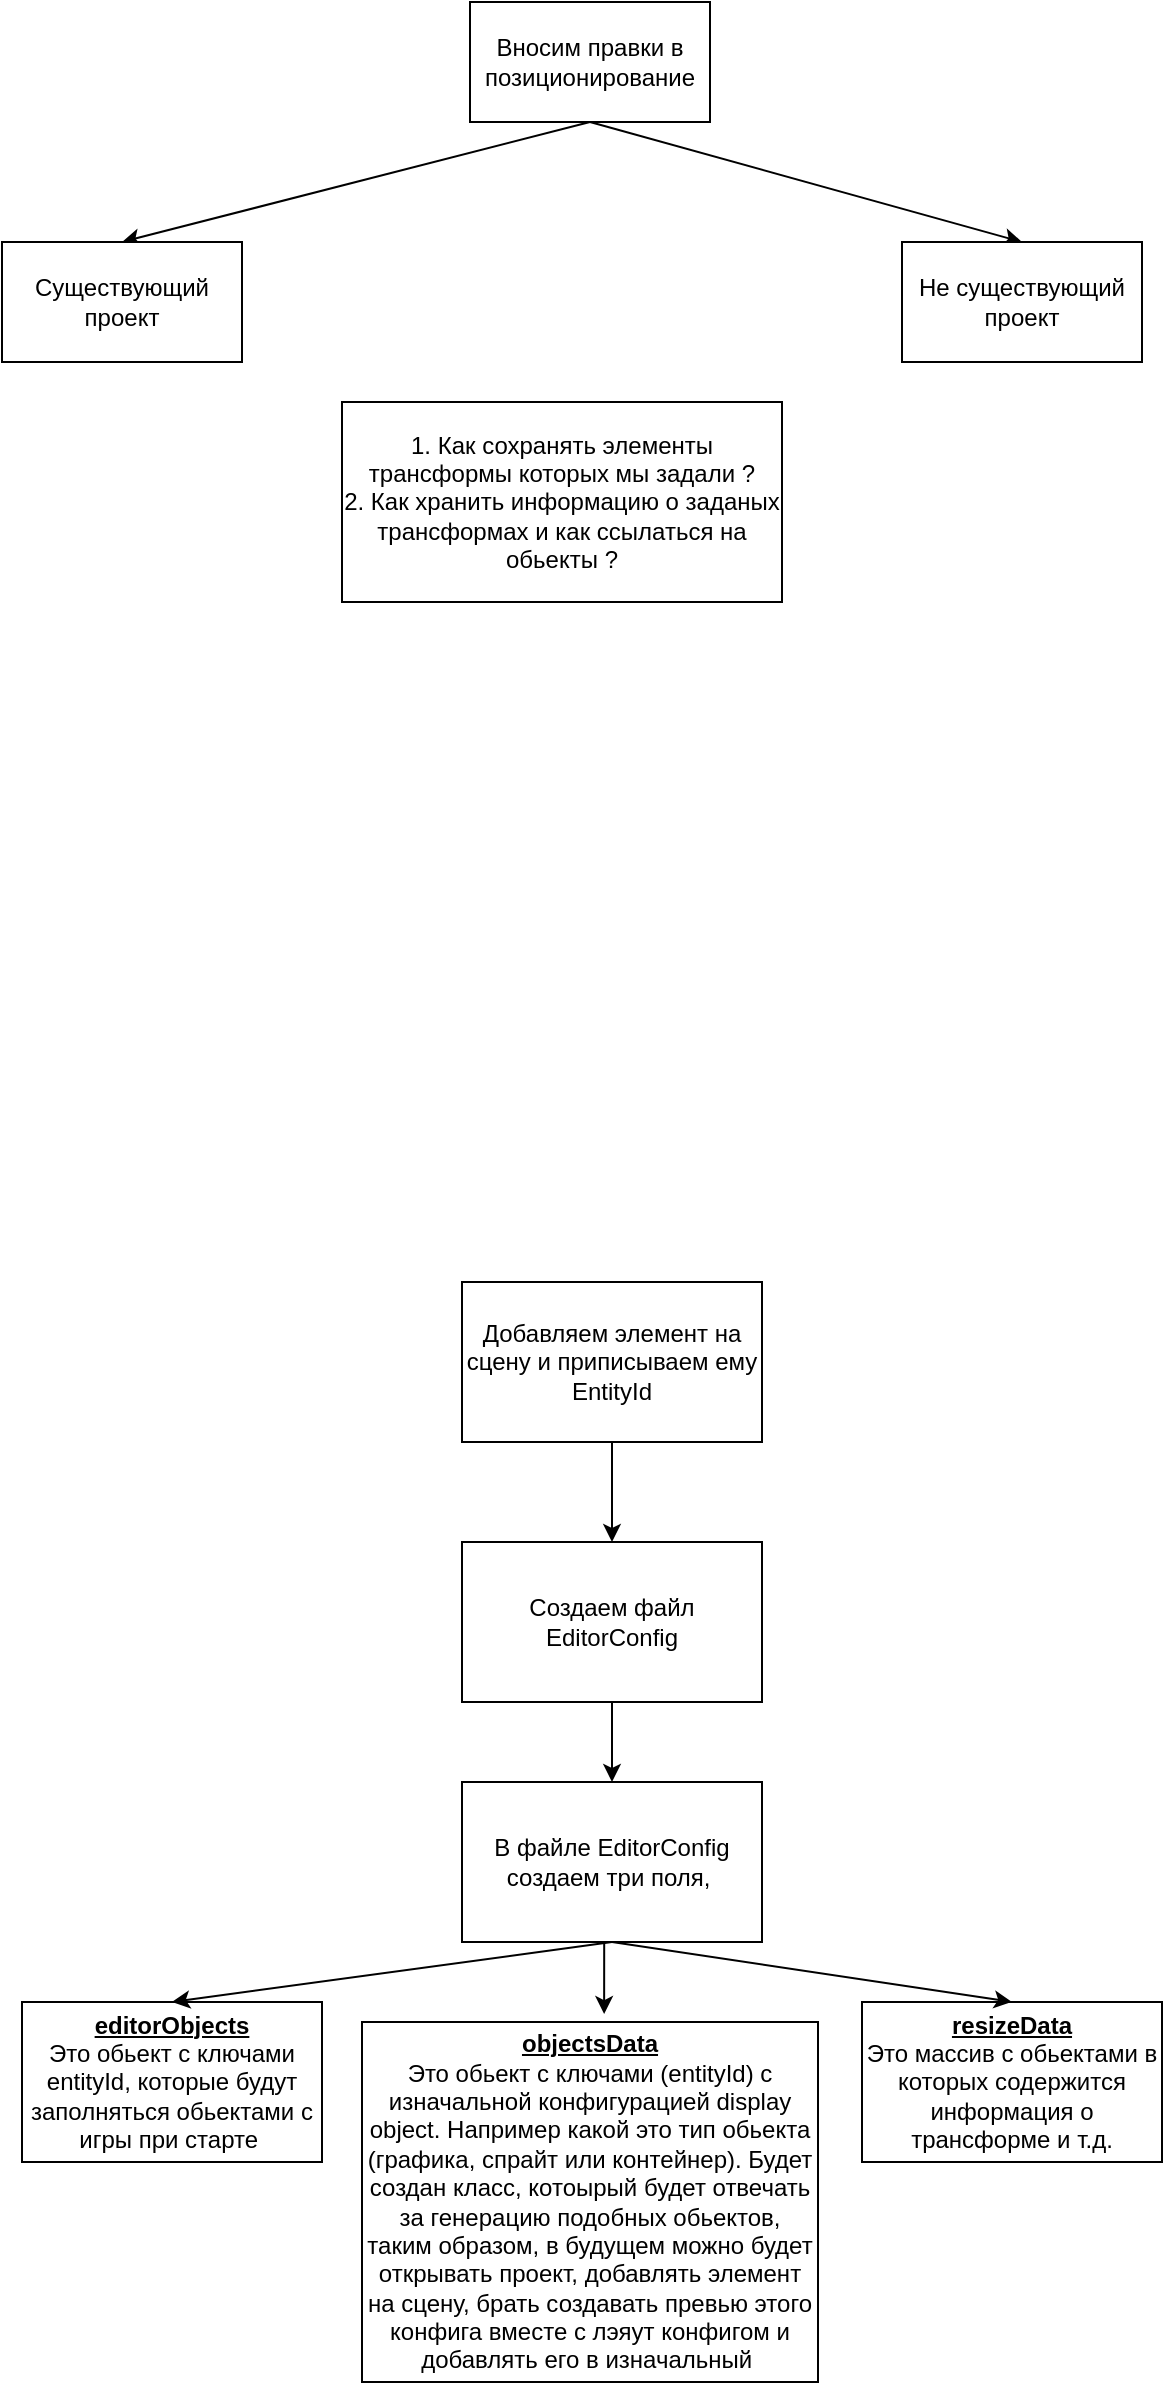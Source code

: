 <mxfile version="14.6.13" type="device"><diagram id="gr_PJeBjudpE7hIklXmn" name="Сторінка-1"><mxGraphModel dx="1422" dy="822" grid="1" gridSize="10" guides="1" tooltips="1" connect="1" arrows="1" fold="1" page="1" pageScale="1" pageWidth="827" pageHeight="1169" math="0" shadow="0"><root><mxCell id="0"/><mxCell id="1" parent="0"/><mxCell id="RvhoteGAf5bFe2AGnjYW-1" value="Вносим правки в позиционирование&lt;br&gt;" style="rounded=0;whiteSpace=wrap;html=1;" parent="1" vertex="1"><mxGeometry x="354" y="40" width="120" height="60" as="geometry"/></mxCell><mxCell id="RvhoteGAf5bFe2AGnjYW-2" value="" style="endArrow=classic;html=1;exitX=0.5;exitY=1;exitDx=0;exitDy=0;entryX=0.5;entryY=0;entryDx=0;entryDy=0;" parent="1" source="RvhoteGAf5bFe2AGnjYW-1" target="RvhoteGAf5bFe2AGnjYW-5" edge="1"><mxGeometry width="50" height="50" relative="1" as="geometry"><mxPoint x="414" y="120" as="sourcePoint"/><mxPoint x="200" y="160" as="targetPoint"/></mxGeometry></mxCell><mxCell id="RvhoteGAf5bFe2AGnjYW-3" value="" style="endArrow=classic;html=1;exitX=0.5;exitY=1;exitDx=0;exitDy=0;entryX=0.5;entryY=0;entryDx=0;entryDy=0;" parent="1" source="RvhoteGAf5bFe2AGnjYW-1" target="RvhoteGAf5bFe2AGnjYW-4" edge="1"><mxGeometry width="50" height="50" relative="1" as="geometry"><mxPoint x="414" y="140" as="sourcePoint"/><mxPoint x="580" y="160" as="targetPoint"/></mxGeometry></mxCell><mxCell id="RvhoteGAf5bFe2AGnjYW-4" value="Не существующий проект" style="rounded=0;whiteSpace=wrap;html=1;" parent="1" vertex="1"><mxGeometry x="570" y="160" width="120" height="60" as="geometry"/></mxCell><mxCell id="RvhoteGAf5bFe2AGnjYW-5" value="Существующий проект" style="rounded=0;whiteSpace=wrap;html=1;" parent="1" vertex="1"><mxGeometry x="120" y="160" width="120" height="60" as="geometry"/></mxCell><mxCell id="RvhoteGAf5bFe2AGnjYW-6" value="1. Как сохранять элементы трансформы которых мы задали ?&lt;br&gt;2. Как хранить информацию о заданых трансформах и как ссылаться на обьекты ?" style="rounded=0;whiteSpace=wrap;html=1;" parent="1" vertex="1"><mxGeometry x="290" y="240" width="220" height="100" as="geometry"/></mxCell><mxCell id="Pi37tjpt-BX9WQOou2Jk-13" style="edgeStyle=orthogonalEdgeStyle;rounded=0;orthogonalLoop=1;jettySize=auto;html=1;exitX=0.5;exitY=1;exitDx=0;exitDy=0;entryX=0.5;entryY=0;entryDx=0;entryDy=0;" edge="1" parent="1" source="Pi37tjpt-BX9WQOou2Jk-1" target="Pi37tjpt-BX9WQOou2Jk-4"><mxGeometry relative="1" as="geometry"/></mxCell><mxCell id="Pi37tjpt-BX9WQOou2Jk-1" value="Добавляем элемент на сцену и приписываем ему EntityId" style="rounded=0;whiteSpace=wrap;html=1;" vertex="1" parent="1"><mxGeometry x="350" y="680" width="150" height="80" as="geometry"/></mxCell><mxCell id="Pi37tjpt-BX9WQOou2Jk-14" style="edgeStyle=orthogonalEdgeStyle;rounded=0;orthogonalLoop=1;jettySize=auto;html=1;exitX=0.5;exitY=1;exitDx=0;exitDy=0;entryX=0.5;entryY=0;entryDx=0;entryDy=0;" edge="1" parent="1" source="Pi37tjpt-BX9WQOou2Jk-4" target="Pi37tjpt-BX9WQOou2Jk-6"><mxGeometry relative="1" as="geometry"/></mxCell><mxCell id="Pi37tjpt-BX9WQOou2Jk-4" value="Создаем файл EditorConfig" style="rounded=0;whiteSpace=wrap;html=1;" vertex="1" parent="1"><mxGeometry x="350" y="810" width="150" height="80" as="geometry"/></mxCell><mxCell id="Pi37tjpt-BX9WQOou2Jk-15" style="edgeStyle=orthogonalEdgeStyle;rounded=0;orthogonalLoop=1;jettySize=auto;html=1;exitX=0.5;exitY=1;exitDx=0;exitDy=0;entryX=0.531;entryY=-0.022;entryDx=0;entryDy=0;entryPerimeter=0;" edge="1" parent="1" source="Pi37tjpt-BX9WQOou2Jk-6" target="Pi37tjpt-BX9WQOou2Jk-11"><mxGeometry relative="1" as="geometry"/></mxCell><mxCell id="Pi37tjpt-BX9WQOou2Jk-6" value="В файле EditorConfig создаем три поля,&amp;nbsp;" style="rounded=0;whiteSpace=wrap;html=1;" vertex="1" parent="1"><mxGeometry x="350" y="930" width="150" height="80" as="geometry"/></mxCell><mxCell id="Pi37tjpt-BX9WQOou2Jk-8" value="&lt;b&gt;&lt;u&gt;editorObjects&lt;/u&gt;&lt;/b&gt;&lt;br&gt;Это обьект с ключами entityId, которые будут заполняться обьектами с игры при старте&amp;nbsp;" style="rounded=0;whiteSpace=wrap;html=1;" vertex="1" parent="1"><mxGeometry x="130" y="1040" width="150" height="80" as="geometry"/></mxCell><mxCell id="Pi37tjpt-BX9WQOou2Jk-10" value="&lt;b&gt;&lt;u&gt;resizeData&lt;br&gt;&lt;/u&gt;&lt;/b&gt;Это массив с обьектами в которых содержится информация о трансформе и т.д." style="rounded=0;whiteSpace=wrap;html=1;" vertex="1" parent="1"><mxGeometry x="550" y="1040" width="150" height="80" as="geometry"/></mxCell><mxCell id="Pi37tjpt-BX9WQOou2Jk-11" value="&lt;b&gt;&lt;u&gt;objectsData&lt;/u&gt;&lt;/b&gt;&lt;br&gt;Это обьект с ключами (entityId) с изначальной конфигурацией display object. Например какой это тип обьекта (графика, спрайт или контейнер). Будет создан класс, котоырый будет отвечать за генерацию подобных обьектов, таким образом, в будущем можно будет открывать проект, добавлять элемент на сцену, брать создавать превью этого конфига вместе с лэяут конфигом и добавлять его в изначальный&amp;nbsp;" style="rounded=0;whiteSpace=wrap;html=1;" vertex="1" parent="1"><mxGeometry x="300" y="1050" width="228" height="180" as="geometry"/></mxCell><mxCell id="Pi37tjpt-BX9WQOou2Jk-17" value="" style="endArrow=classic;html=1;entryX=0.5;entryY=0;entryDx=0;entryDy=0;exitX=0.5;exitY=1;exitDx=0;exitDy=0;" edge="1" parent="1" source="Pi37tjpt-BX9WQOou2Jk-6" target="Pi37tjpt-BX9WQOou2Jk-10"><mxGeometry width="50" height="50" relative="1" as="geometry"><mxPoint x="440" y="1050" as="sourcePoint"/><mxPoint x="490" y="1000" as="targetPoint"/></mxGeometry></mxCell><mxCell id="Pi37tjpt-BX9WQOou2Jk-18" value="" style="endArrow=classic;html=1;entryX=0.5;entryY=0;entryDx=0;entryDy=0;exitX=0.5;exitY=1;exitDx=0;exitDy=0;" edge="1" parent="1" source="Pi37tjpt-BX9WQOou2Jk-6" target="Pi37tjpt-BX9WQOou2Jk-8"><mxGeometry width="50" height="50" relative="1" as="geometry"><mxPoint x="435" y="1020" as="sourcePoint"/><mxPoint x="635" y="1050" as="targetPoint"/></mxGeometry></mxCell></root></mxGraphModel></diagram></mxfile>